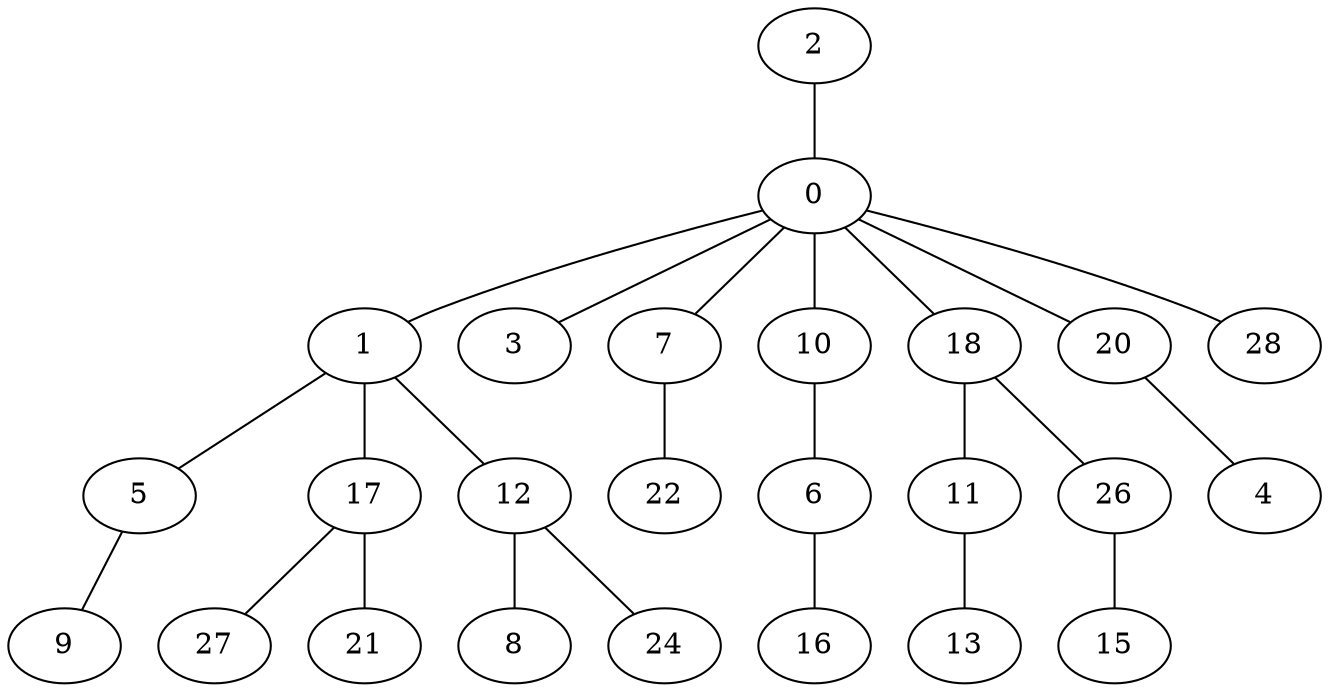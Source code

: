 graph G {
  2;
  0;
  1;
  3;
  7;
  10;
  18;
  20;
  28;
  5;
  17;
  12;
  22;
  6;
  11;
  26;
  4;
  9;
  27;
  21;
  8;
  24;
  16;
  13;
  15;
   2 -- 0;
   0 -- 1;
   0 -- 3;
   0 -- 7;
   0 -- 10;
   0 -- 18;
   0 -- 20;
   0 -- 28;
   1 -- 5;
   1 -- 17;
   1 -- 12;
   7 -- 22;
   10 -- 6;
   18 -- 11;
   18 -- 26;
   20 -- 4;
   5 -- 9;
   17 -- 27;
   17 -- 21;
   12 -- 8;
   12 -- 24;
   6 -- 16;
   11 -- 13;
   26 -- 15;
}
